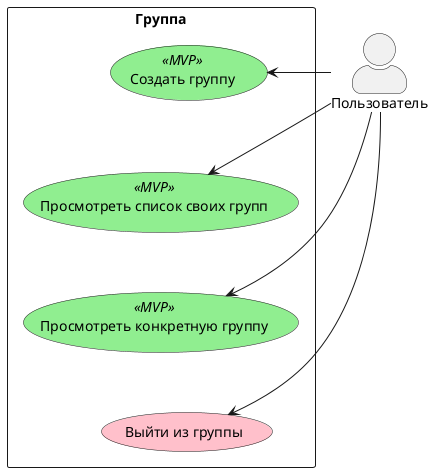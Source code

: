 @startuml Panpipe Usecase Group
skinparam actorStyle awesome

skinparam usecase {
    BackgroundColor Pink
    BackgroundColor<< MVP >> LightGreen
}

actor Пользователь as user

rectangle "Группа" {
    usecase "Создать группу" << MVP >> as createGroup
    usecase "Просмотреть список своих групп" << MVP >> as viewGroupList
    usecase "Просмотреть конкретную группу" << MVP >> as chooseGroup
    usecase "Выйти из группы" as exitGroup
}

user -> createGroup
user -> viewGroupList
user -> chooseGroup
user -> exitGroup

createGroup -[hidden]d-> viewGroupList
viewGroupList -[hidden]d-> chooseGroup
chooseGroup -[hidden]d-> exitGroup
@enduml